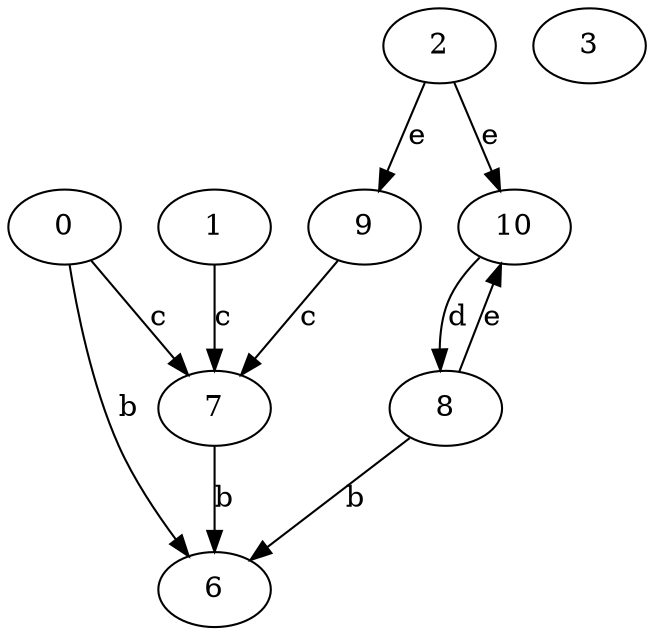 strict digraph  {
0;
2;
1;
3;
6;
7;
8;
9;
10;
0 -> 6  [label=b];
0 -> 7  [label=c];
2 -> 9  [label=e];
2 -> 10  [label=e];
1 -> 7  [label=c];
7 -> 6  [label=b];
8 -> 6  [label=b];
8 -> 10  [label=e];
9 -> 7  [label=c];
10 -> 8  [label=d];
}
